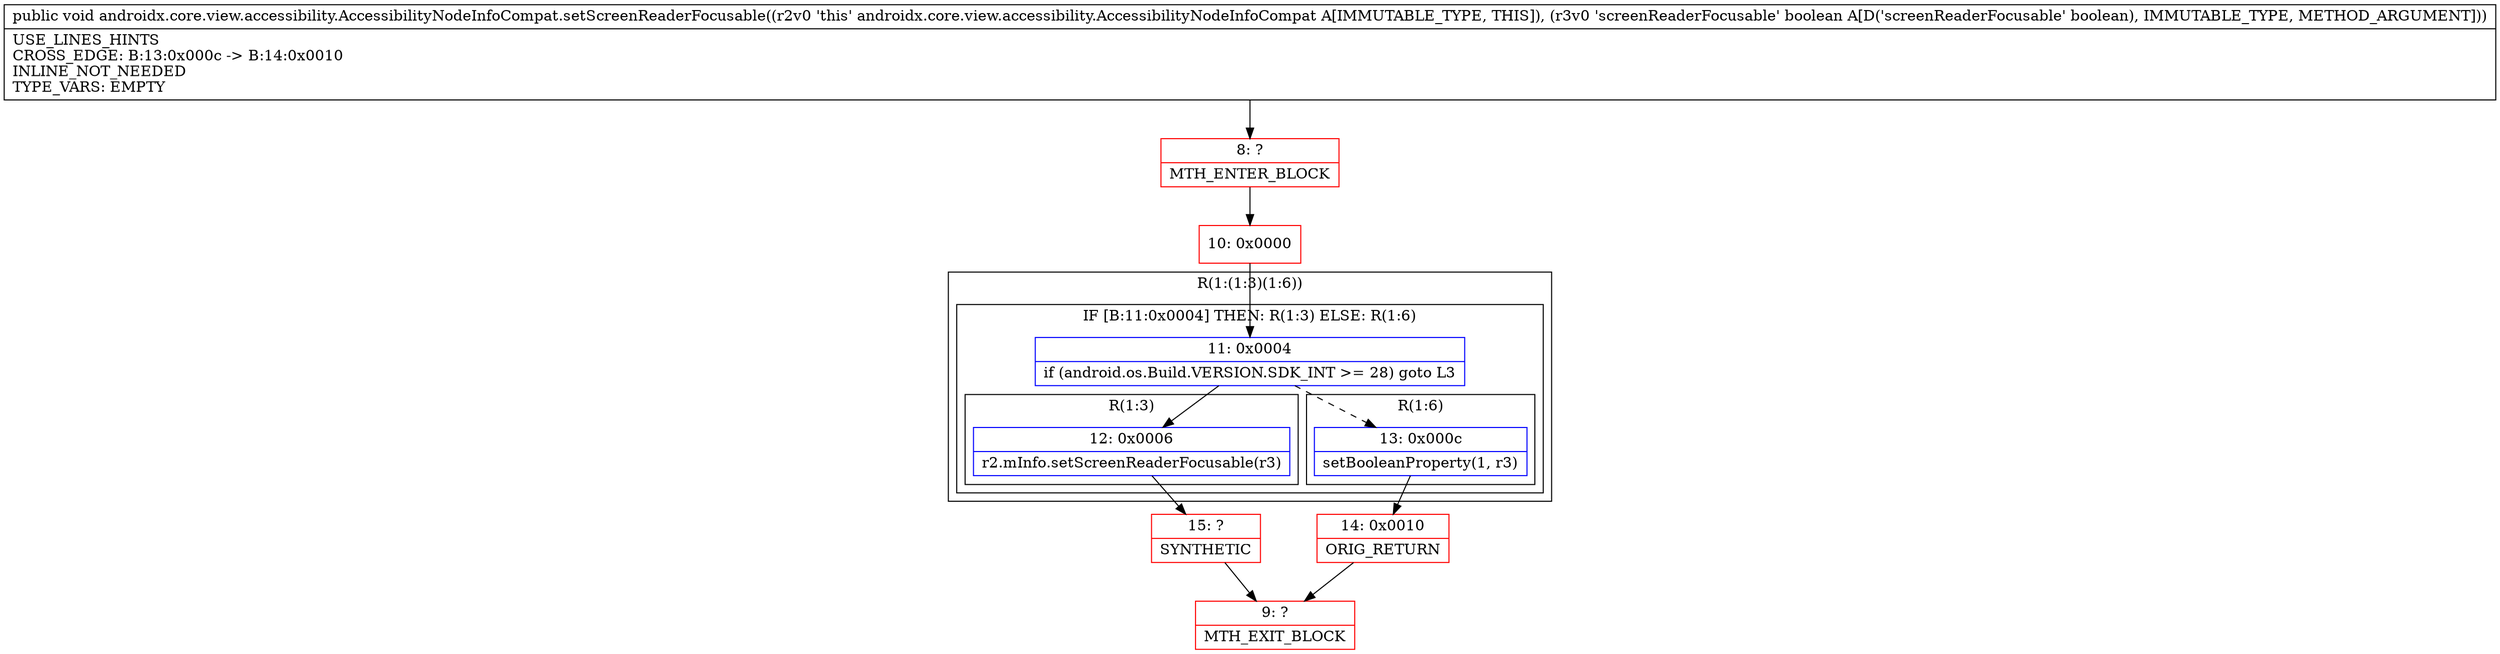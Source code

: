 digraph "CFG forandroidx.core.view.accessibility.AccessibilityNodeInfoCompat.setScreenReaderFocusable(Z)V" {
subgraph cluster_Region_2120611040 {
label = "R(1:(1:3)(1:6))";
node [shape=record,color=blue];
subgraph cluster_IfRegion_1894215987 {
label = "IF [B:11:0x0004] THEN: R(1:3) ELSE: R(1:6)";
node [shape=record,color=blue];
Node_11 [shape=record,label="{11\:\ 0x0004|if (android.os.Build.VERSION.SDK_INT \>= 28) goto L3\l}"];
subgraph cluster_Region_753491499 {
label = "R(1:3)";
node [shape=record,color=blue];
Node_12 [shape=record,label="{12\:\ 0x0006|r2.mInfo.setScreenReaderFocusable(r3)\l}"];
}
subgraph cluster_Region_1777072625 {
label = "R(1:6)";
node [shape=record,color=blue];
Node_13 [shape=record,label="{13\:\ 0x000c|setBooleanProperty(1, r3)\l}"];
}
}
}
Node_8 [shape=record,color=red,label="{8\:\ ?|MTH_ENTER_BLOCK\l}"];
Node_10 [shape=record,color=red,label="{10\:\ 0x0000}"];
Node_15 [shape=record,color=red,label="{15\:\ ?|SYNTHETIC\l}"];
Node_9 [shape=record,color=red,label="{9\:\ ?|MTH_EXIT_BLOCK\l}"];
Node_14 [shape=record,color=red,label="{14\:\ 0x0010|ORIG_RETURN\l}"];
MethodNode[shape=record,label="{public void androidx.core.view.accessibility.AccessibilityNodeInfoCompat.setScreenReaderFocusable((r2v0 'this' androidx.core.view.accessibility.AccessibilityNodeInfoCompat A[IMMUTABLE_TYPE, THIS]), (r3v0 'screenReaderFocusable' boolean A[D('screenReaderFocusable' boolean), IMMUTABLE_TYPE, METHOD_ARGUMENT]))  | USE_LINES_HINTS\lCROSS_EDGE: B:13:0x000c \-\> B:14:0x0010\lINLINE_NOT_NEEDED\lTYPE_VARS: EMPTY\l}"];
MethodNode -> Node_8;Node_11 -> Node_12;
Node_11 -> Node_13[style=dashed];
Node_12 -> Node_15;
Node_13 -> Node_14;
Node_8 -> Node_10;
Node_10 -> Node_11;
Node_15 -> Node_9;
Node_14 -> Node_9;
}

